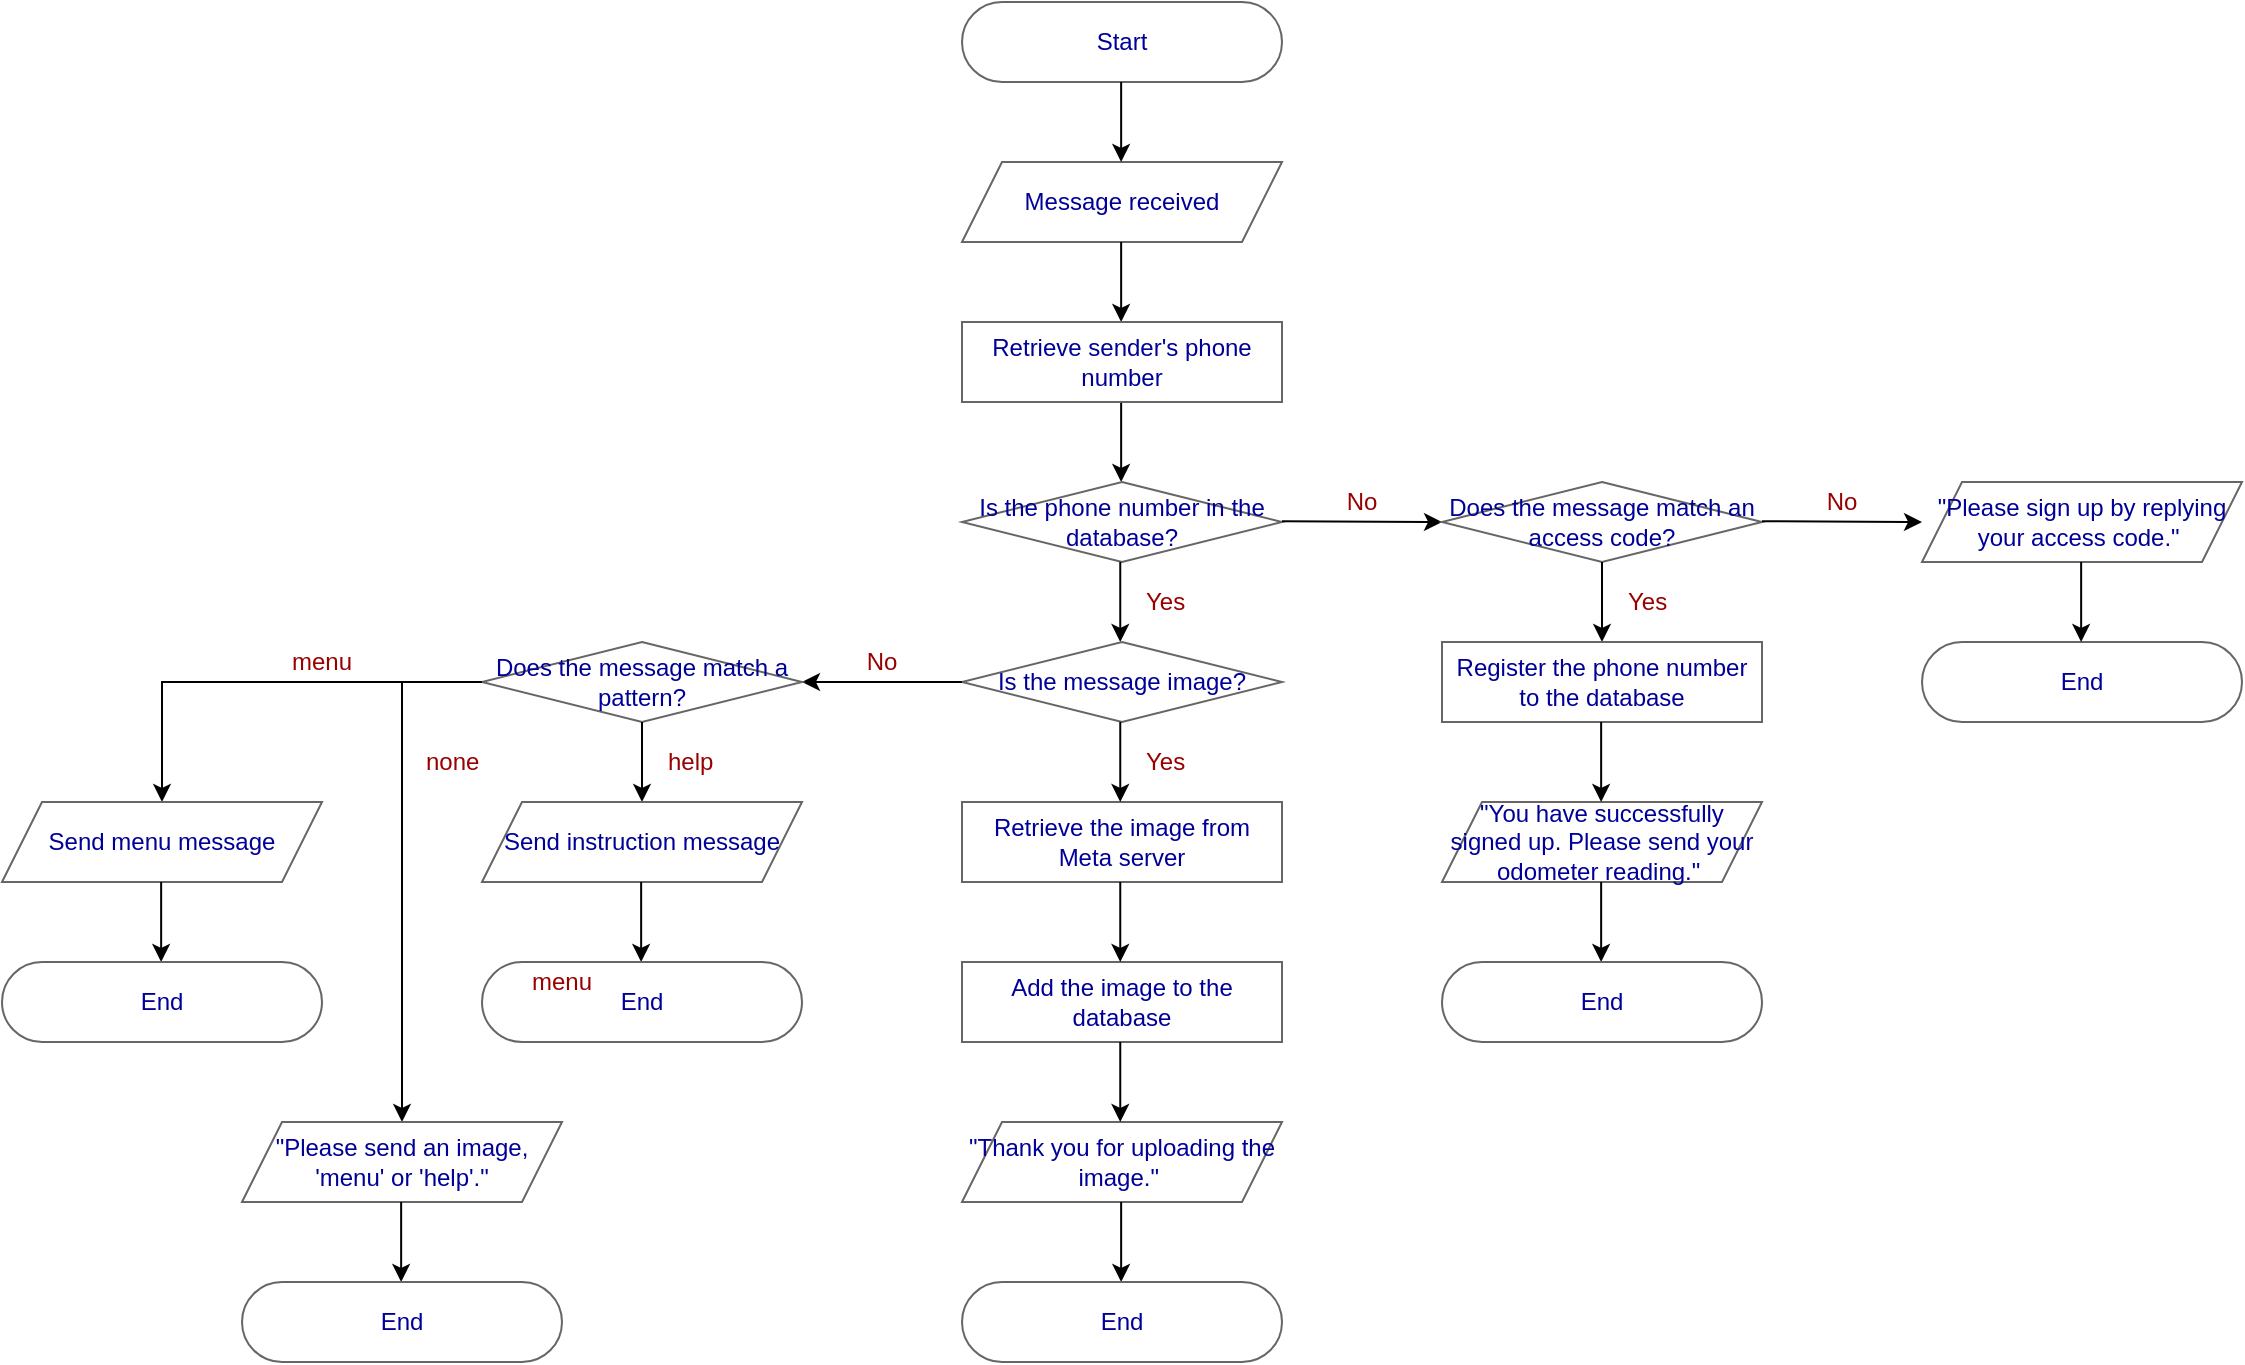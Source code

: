 <mxfile>
    <diagram id="o5kpKGzLWNGaeX7kiuKC" name="Page-1">
        <mxGraphModel dx="1253" dy="801" grid="1" gridSize="10" guides="1" tooltips="1" connect="1" arrows="1" fold="1" page="1" pageScale="1" pageWidth="850" pageHeight="1100" math="0" shadow="0">
            <root>
                <mxCell id="0"/>
                <mxCell id="1" parent="0"/>
                <mxCell id="24" value="Message received" style="shape=parallelogram;perimeter=parallelogramPerimeter;whiteSpace=wrap;html=1;fixedSize=1;fontFamily=Helvetica;fontSize=12;fontColor=#000099;align=center;strokeColor=#666666;fillColor=default;" vertex="1" parent="1">
                    <mxGeometry x="520" y="120" width="160" height="40" as="geometry"/>
                </mxCell>
                <mxCell id="25" value="" style="endArrow=classic;html=1;" edge="1" parent="1">
                    <mxGeometry width="50" height="50" relative="1" as="geometry">
                        <mxPoint x="599.57" y="160" as="sourcePoint"/>
                        <mxPoint x="599.57" y="200" as="targetPoint"/>
                    </mxGeometry>
                </mxCell>
                <mxCell id="26" value="Retrieve the image from Meta server" style="rounded=0;whiteSpace=wrap;html=1;strokeColor=#666666;fontColor=#000099;" vertex="1" parent="1">
                    <mxGeometry x="520" y="440" width="160" height="40" as="geometry"/>
                </mxCell>
                <mxCell id="27" value="" style="endArrow=classic;html=1;" edge="1" parent="1">
                    <mxGeometry width="50" height="50" relative="1" as="geometry">
                        <mxPoint x="599.57" y="240" as="sourcePoint"/>
                        <mxPoint x="599.57" y="280" as="targetPoint"/>
                    </mxGeometry>
                </mxCell>
                <mxCell id="28" value="Is the phone number in the database?" style="rhombus;whiteSpace=wrap;html=1;strokeColor=#666666;fontColor=#000099;" vertex="1" parent="1">
                    <mxGeometry x="520" y="280" width="160" height="40" as="geometry"/>
                </mxCell>
                <mxCell id="29" value="" style="endArrow=classic;html=1;" edge="1" parent="1">
                    <mxGeometry width="50" height="50" relative="1" as="geometry">
                        <mxPoint x="680" y="299.57" as="sourcePoint"/>
                        <mxPoint x="760" y="300" as="targetPoint"/>
                    </mxGeometry>
                </mxCell>
                <mxCell id="30" value="No" style="text;html=1;strokeColor=none;fillColor=none;align=center;verticalAlign=middle;whiteSpace=wrap;rounded=0;fontColor=#990000;" vertex="1" parent="1">
                    <mxGeometry x="690" y="280" width="60" height="20" as="geometry"/>
                </mxCell>
                <mxCell id="31" value="Yes" style="text;html=1;strokeColor=none;fillColor=none;align=left;verticalAlign=middle;whiteSpace=wrap;rounded=0;fontColor=#990000;" vertex="1" parent="1">
                    <mxGeometry x="610" y="330" width="60" height="20" as="geometry"/>
                </mxCell>
                <mxCell id="32" value="" style="endArrow=classic;html=1;" edge="1" parent="1">
                    <mxGeometry width="50" height="50" relative="1" as="geometry">
                        <mxPoint x="599.13" y="320" as="sourcePoint"/>
                        <mxPoint x="599.13" y="360" as="targetPoint"/>
                    </mxGeometry>
                </mxCell>
                <mxCell id="33" value="Does the message match an access code?" style="rhombus;whiteSpace=wrap;html=1;strokeColor=#666666;fontColor=#000099;" vertex="1" parent="1">
                    <mxGeometry x="760" y="280" width="160" height="40" as="geometry"/>
                </mxCell>
                <mxCell id="34" value="" style="endArrow=classic;html=1;" edge="1" parent="1">
                    <mxGeometry width="50" height="50" relative="1" as="geometry">
                        <mxPoint x="920" y="299.57" as="sourcePoint"/>
                        <mxPoint x="1000" y="300" as="targetPoint"/>
                    </mxGeometry>
                </mxCell>
                <mxCell id="35" value="No" style="text;html=1;strokeColor=none;fillColor=none;align=center;verticalAlign=middle;whiteSpace=wrap;rounded=0;fontColor=#990000;" vertex="1" parent="1">
                    <mxGeometry x="930" y="280" width="60" height="20" as="geometry"/>
                </mxCell>
                <mxCell id="36" value="Yes" style="text;html=1;strokeColor=none;fillColor=none;align=left;verticalAlign=middle;whiteSpace=wrap;rounded=0;fontColor=#990000;" vertex="1" parent="1">
                    <mxGeometry x="850.87" y="330" width="60" height="20" as="geometry"/>
                </mxCell>
                <mxCell id="37" value="" style="endArrow=classic;html=1;" edge="1" parent="1">
                    <mxGeometry width="50" height="50" relative="1" as="geometry">
                        <mxPoint x="840.0" y="320" as="sourcePoint"/>
                        <mxPoint x="840.0" y="360" as="targetPoint"/>
                    </mxGeometry>
                </mxCell>
                <mxCell id="38" value="&quot;Please sign up by replying your access code.&quot;&amp;nbsp;" style="shape=parallelogram;perimeter=parallelogramPerimeter;whiteSpace=wrap;html=1;fixedSize=1;fontFamily=Helvetica;fontSize=12;fontColor=#000099;align=center;strokeColor=#666666;fillColor=default;" vertex="1" parent="1">
                    <mxGeometry x="1000" y="280" width="160" height="40" as="geometry"/>
                </mxCell>
                <mxCell id="39" value="Start" style="rounded=1;whiteSpace=wrap;html=1;arcSize=50;strokeColor=#666666;fontColor=#000099;" vertex="1" parent="1">
                    <mxGeometry x="520" y="40" width="160" height="40" as="geometry"/>
                </mxCell>
                <mxCell id="40" value="" style="endArrow=classic;html=1;" edge="1" parent="1">
                    <mxGeometry width="50" height="50" relative="1" as="geometry">
                        <mxPoint x="599.57" y="80" as="sourcePoint"/>
                        <mxPoint x="599.57" y="120" as="targetPoint"/>
                    </mxGeometry>
                </mxCell>
                <mxCell id="41" value="&quot;You have successfully signed up. Please send your odometer reading.&quot;&amp;nbsp;" style="shape=parallelogram;perimeter=parallelogramPerimeter;whiteSpace=wrap;html=1;fixedSize=1;fontFamily=Helvetica;fontSize=12;fontColor=#000099;align=center;strokeColor=#666666;fillColor=default;" vertex="1" parent="1">
                    <mxGeometry x="760" y="440" width="160" height="40" as="geometry"/>
                </mxCell>
                <mxCell id="42" value="Register the phone number to the database" style="rounded=0;whiteSpace=wrap;html=1;strokeColor=#666666;fontColor=#000099;" vertex="1" parent="1">
                    <mxGeometry x="760" y="360" width="160" height="40" as="geometry"/>
                </mxCell>
                <mxCell id="43" value="" style="endArrow=classic;html=1;" edge="1" parent="1">
                    <mxGeometry width="50" height="50" relative="1" as="geometry">
                        <mxPoint x="839.57" y="400" as="sourcePoint"/>
                        <mxPoint x="839.57" y="440.0" as="targetPoint"/>
                    </mxGeometry>
                </mxCell>
                <mxCell id="44" value="End" style="rounded=1;whiteSpace=wrap;html=1;arcSize=50;strokeColor=#666666;fontColor=#000099;" vertex="1" parent="1">
                    <mxGeometry x="1000" y="360" width="160" height="40" as="geometry"/>
                </mxCell>
                <mxCell id="45" value="" style="endArrow=classic;html=1;" edge="1" parent="1">
                    <mxGeometry width="50" height="50" relative="1" as="geometry">
                        <mxPoint x="1079.57" y="320" as="sourcePoint"/>
                        <mxPoint x="1079.57" y="360.0" as="targetPoint"/>
                    </mxGeometry>
                </mxCell>
                <mxCell id="46" value="" style="endArrow=classic;html=1;" edge="1" parent="1">
                    <mxGeometry width="50" height="50" relative="1" as="geometry">
                        <mxPoint x="839.57" y="480.0" as="sourcePoint"/>
                        <mxPoint x="839.57" y="520.0" as="targetPoint"/>
                    </mxGeometry>
                </mxCell>
                <mxCell id="47" value="End" style="rounded=1;whiteSpace=wrap;html=1;arcSize=50;strokeColor=#666666;fontColor=#000099;" vertex="1" parent="1">
                    <mxGeometry x="760" y="520" width="160" height="40" as="geometry"/>
                </mxCell>
                <mxCell id="51" value="Is the message image?" style="rhombus;whiteSpace=wrap;html=1;strokeColor=#666666;fontColor=#000099;" vertex="1" parent="1">
                    <mxGeometry x="520" y="360" width="160" height="40" as="geometry"/>
                </mxCell>
                <mxCell id="52" value="" style="endArrow=classic;html=1;" edge="1" parent="1">
                    <mxGeometry width="50" height="50" relative="1" as="geometry">
                        <mxPoint x="520" y="380" as="sourcePoint"/>
                        <mxPoint x="440" y="380" as="targetPoint"/>
                    </mxGeometry>
                </mxCell>
                <mxCell id="53" value="No" style="text;html=1;strokeColor=none;fillColor=none;align=center;verticalAlign=middle;whiteSpace=wrap;rounded=0;fontColor=#990000;" vertex="1" parent="1">
                    <mxGeometry x="450" y="360" width="60" height="20" as="geometry"/>
                </mxCell>
                <mxCell id="54" value="Yes" style="text;html=1;strokeColor=none;fillColor=none;align=left;verticalAlign=middle;whiteSpace=wrap;rounded=0;fontColor=#990000;" vertex="1" parent="1">
                    <mxGeometry x="610" y="410" width="60" height="20" as="geometry"/>
                </mxCell>
                <mxCell id="55" value="" style="endArrow=classic;html=1;" edge="1" parent="1">
                    <mxGeometry width="50" height="50" relative="1" as="geometry">
                        <mxPoint x="599.13" y="400" as="sourcePoint"/>
                        <mxPoint x="599.13" y="440" as="targetPoint"/>
                    </mxGeometry>
                </mxCell>
                <mxCell id="56" value="Does the message match a pattern?" style="rhombus;whiteSpace=wrap;html=1;strokeColor=#666666;fontColor=#000099;" vertex="1" parent="1">
                    <mxGeometry x="280" y="360" width="160" height="40" as="geometry"/>
                </mxCell>
                <mxCell id="57" value="Add the image to the database" style="rounded=0;whiteSpace=wrap;html=1;strokeColor=#666666;fontColor=#000099;" vertex="1" parent="1">
                    <mxGeometry x="520" y="520" width="160" height="40" as="geometry"/>
                </mxCell>
                <mxCell id="58" value="" style="endArrow=classic;html=1;" edge="1" parent="1">
                    <mxGeometry width="50" height="50" relative="1" as="geometry">
                        <mxPoint x="599.13" y="480" as="sourcePoint"/>
                        <mxPoint x="599.13" y="520" as="targetPoint"/>
                    </mxGeometry>
                </mxCell>
                <mxCell id="59" value="&quot;Thank you for uploading the image.&quot;&amp;nbsp;" style="shape=parallelogram;perimeter=parallelogramPerimeter;whiteSpace=wrap;html=1;fixedSize=1;fontFamily=Helvetica;fontSize=12;fontColor=#000099;align=center;strokeColor=#666666;fillColor=default;" vertex="1" parent="1">
                    <mxGeometry x="520" y="600" width="160" height="40" as="geometry"/>
                </mxCell>
                <mxCell id="60" value="" style="endArrow=classic;html=1;" edge="1" parent="1">
                    <mxGeometry width="50" height="50" relative="1" as="geometry">
                        <mxPoint x="599.13" y="560" as="sourcePoint"/>
                        <mxPoint x="599.13" y="600" as="targetPoint"/>
                    </mxGeometry>
                </mxCell>
                <mxCell id="61" value="" style="endArrow=classic;html=1;" edge="1" parent="1">
                    <mxGeometry width="50" height="50" relative="1" as="geometry">
                        <mxPoint x="599.57" y="640" as="sourcePoint"/>
                        <mxPoint x="599.57" y="680" as="targetPoint"/>
                    </mxGeometry>
                </mxCell>
                <mxCell id="62" value="End" style="rounded=1;whiteSpace=wrap;html=1;arcSize=50;strokeColor=#666666;fontColor=#000099;" vertex="1" parent="1">
                    <mxGeometry x="520" y="680" width="160" height="40" as="geometry"/>
                </mxCell>
                <mxCell id="63" value="help" style="text;html=1;strokeColor=none;fillColor=none;align=left;verticalAlign=middle;whiteSpace=wrap;rounded=0;fontColor=#990000;" vertex="1" parent="1">
                    <mxGeometry x="370.87" y="410" width="60" height="20" as="geometry"/>
                </mxCell>
                <mxCell id="64" value="" style="endArrow=classic;html=1;" edge="1" parent="1">
                    <mxGeometry width="50" height="50" relative="1" as="geometry">
                        <mxPoint x="360.0" y="400" as="sourcePoint"/>
                        <mxPoint x="360.0" y="440" as="targetPoint"/>
                    </mxGeometry>
                </mxCell>
                <mxCell id="65" value="Send instruction message" style="shape=parallelogram;perimeter=parallelogramPerimeter;whiteSpace=wrap;html=1;fixedSize=1;fontFamily=Helvetica;fontSize=12;fontColor=#000099;align=center;strokeColor=#666666;fillColor=default;" vertex="1" parent="1">
                    <mxGeometry x="280" y="440" width="160" height="40" as="geometry"/>
                </mxCell>
                <mxCell id="66" value="" style="endArrow=classic;html=1;" edge="1" parent="1">
                    <mxGeometry width="50" height="50" relative="1" as="geometry">
                        <mxPoint x="359.57" y="480" as="sourcePoint"/>
                        <mxPoint x="359.57" y="520" as="targetPoint"/>
                    </mxGeometry>
                </mxCell>
                <mxCell id="67" value="End" style="rounded=1;whiteSpace=wrap;html=1;arcSize=50;strokeColor=#666666;fontColor=#000099;" vertex="1" parent="1">
                    <mxGeometry x="280" y="520" width="160" height="40" as="geometry"/>
                </mxCell>
                <mxCell id="68" value="Retrieve sender's phone number" style="rounded=0;whiteSpace=wrap;html=1;strokeColor=#666666;fontColor=#000099;" vertex="1" parent="1">
                    <mxGeometry x="520" y="200" width="160" height="40" as="geometry"/>
                </mxCell>
                <mxCell id="69" value="" style="endArrow=classic;html=1;rounded=0;" edge="1" parent="1">
                    <mxGeometry width="50" height="50" relative="1" as="geometry">
                        <mxPoint x="280" y="380" as="sourcePoint"/>
                        <mxPoint x="120" y="440" as="targetPoint"/>
                        <Array as="points">
                            <mxPoint x="120" y="380"/>
                        </Array>
                    </mxGeometry>
                </mxCell>
                <mxCell id="70" value="menu" style="text;html=1;strokeColor=none;fillColor=none;align=center;verticalAlign=middle;whiteSpace=wrap;rounded=0;fontColor=#990000;" vertex="1" parent="1">
                    <mxGeometry x="170" y="360" width="60" height="20" as="geometry"/>
                </mxCell>
                <mxCell id="74" value="Send menu message" style="shape=parallelogram;perimeter=parallelogramPerimeter;whiteSpace=wrap;html=1;fixedSize=1;fontFamily=Helvetica;fontSize=12;fontColor=#000099;align=center;strokeColor=#666666;fillColor=default;" vertex="1" parent="1">
                    <mxGeometry x="40" y="440" width="160" height="40" as="geometry"/>
                </mxCell>
                <mxCell id="75" value="" style="endArrow=classic;html=1;" edge="1" parent="1">
                    <mxGeometry width="50" height="50" relative="1" as="geometry">
                        <mxPoint x="119.57" y="480" as="sourcePoint"/>
                        <mxPoint x="119.57" y="520" as="targetPoint"/>
                    </mxGeometry>
                </mxCell>
                <mxCell id="76" value="End" style="rounded=1;whiteSpace=wrap;html=1;arcSize=50;strokeColor=#666666;fontColor=#000099;" vertex="1" parent="1">
                    <mxGeometry x="40" y="520" width="160" height="40" as="geometry"/>
                </mxCell>
                <mxCell id="77" value="" style="endArrow=classic;html=1;rounded=0;" edge="1" parent="1">
                    <mxGeometry width="50" height="50" relative="1" as="geometry">
                        <mxPoint x="240" y="380" as="sourcePoint"/>
                        <mxPoint x="240" y="600" as="targetPoint"/>
                        <Array as="points">
                            <mxPoint x="240" y="480"/>
                        </Array>
                    </mxGeometry>
                </mxCell>
                <mxCell id="78" value="menu" style="text;html=1;strokeColor=none;fillColor=none;align=center;verticalAlign=middle;whiteSpace=wrap;rounded=0;fontColor=#990000;" vertex="1" parent="1">
                    <mxGeometry x="290" y="520" width="60" height="20" as="geometry"/>
                </mxCell>
                <mxCell id="79" value="&quot;Please send an image, 'menu' or 'help'.&quot;" style="shape=parallelogram;perimeter=parallelogramPerimeter;whiteSpace=wrap;html=1;fixedSize=1;fontFamily=Helvetica;fontSize=12;fontColor=#000099;align=center;strokeColor=#666666;fillColor=default;" vertex="1" parent="1">
                    <mxGeometry x="160" y="600" width="160" height="40" as="geometry"/>
                </mxCell>
                <mxCell id="80" value="" style="endArrow=classic;html=1;" edge="1" parent="1">
                    <mxGeometry width="50" height="50" relative="1" as="geometry">
                        <mxPoint x="239.57" y="640" as="sourcePoint"/>
                        <mxPoint x="239.57" y="680" as="targetPoint"/>
                    </mxGeometry>
                </mxCell>
                <mxCell id="81" value="End" style="rounded=1;whiteSpace=wrap;html=1;arcSize=50;strokeColor=#666666;fontColor=#000099;" vertex="1" parent="1">
                    <mxGeometry x="160" y="680" width="160" height="40" as="geometry"/>
                </mxCell>
                <mxCell id="82" value="none" style="text;html=1;strokeColor=none;fillColor=none;align=left;verticalAlign=middle;whiteSpace=wrap;rounded=0;fontColor=#990000;" vertex="1" parent="1">
                    <mxGeometry x="250" y="410" width="60" height="20" as="geometry"/>
                </mxCell>
            </root>
        </mxGraphModel>
    </diagram>
</mxfile>
